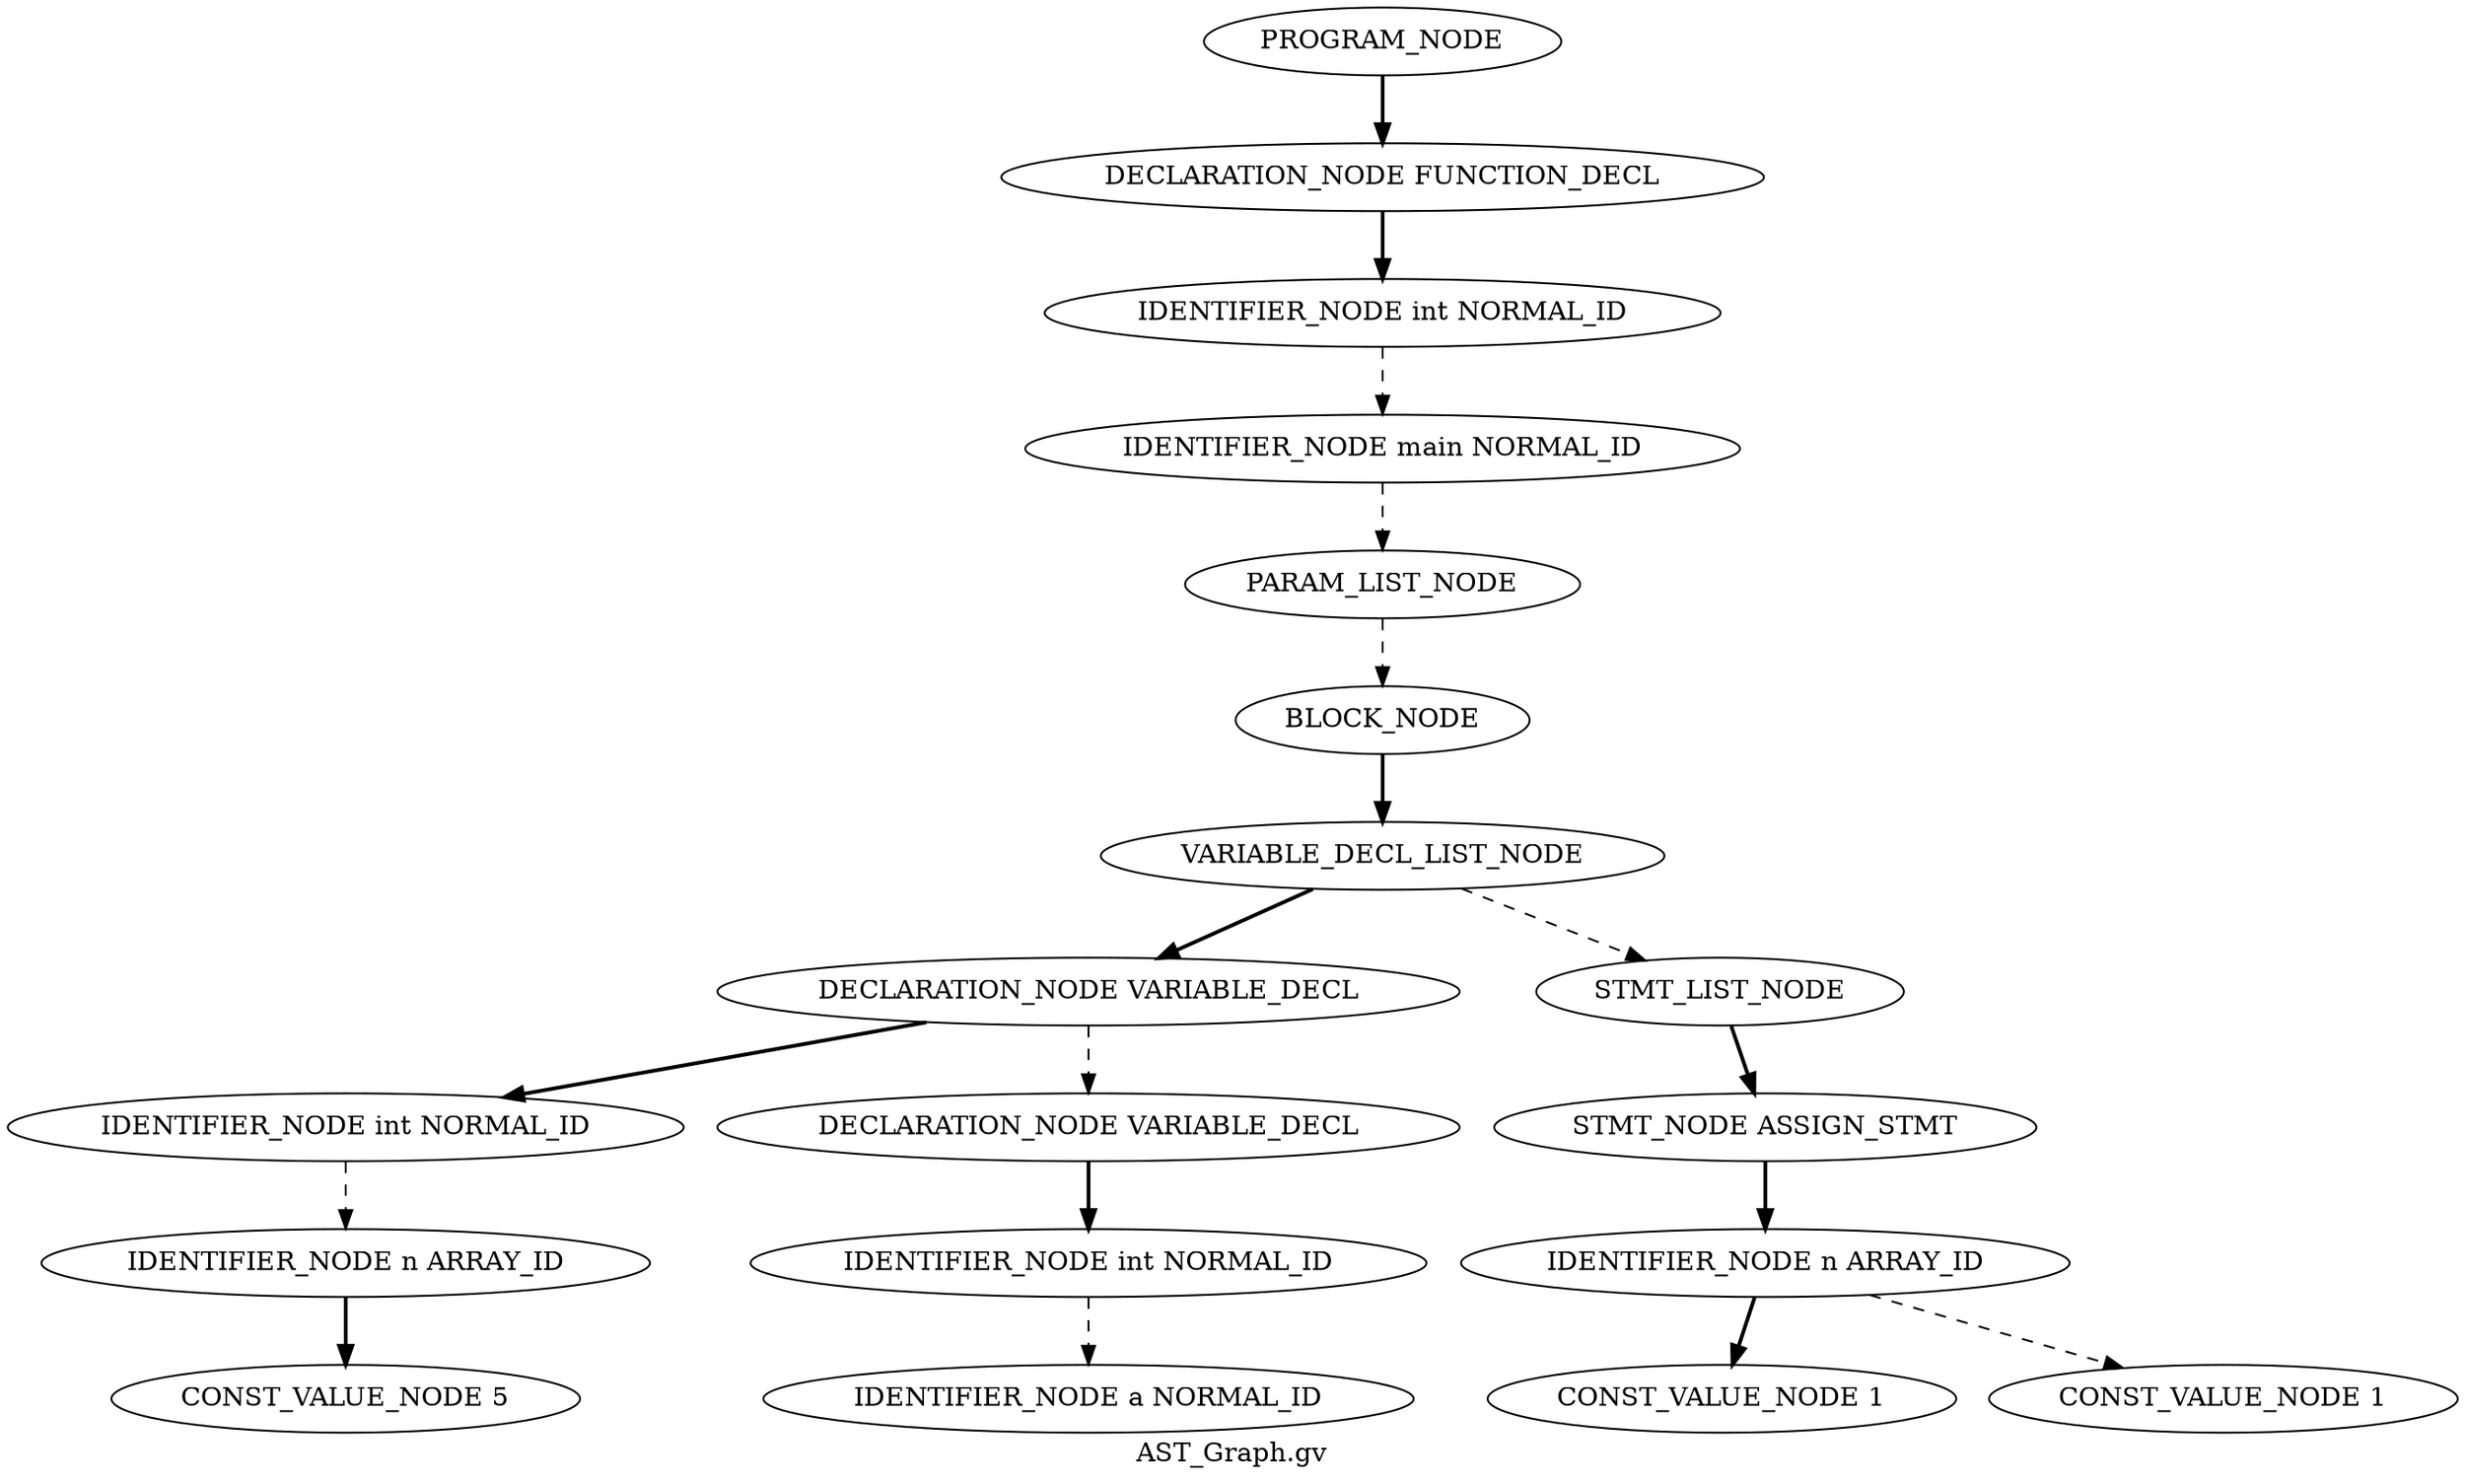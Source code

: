 Digraph AST
{
label = "AST_Graph.gv"
node0 [label ="PROGRAM_NODE"]
node1 [label ="DECLARATION_NODE FUNCTION_DECL"]
node2 [label ="IDENTIFIER_NODE int NORMAL_ID"]
node3 [label ="IDENTIFIER_NODE main NORMAL_ID"]
node4 [label ="PARAM_LIST_NODE"]
node5 [label ="BLOCK_NODE"]
node6 [label ="VARIABLE_DECL_LIST_NODE"]
node7 [label ="DECLARATION_NODE VARIABLE_DECL"]
node8 [label ="IDENTIFIER_NODE int NORMAL_ID"]
node9 [label ="IDENTIFIER_NODE n ARRAY_ID"]
node10 [label ="CONST_VALUE_NODE 5"]
node9 -> node10 [style = bold]
node8 -> node9 [style = dashed]
node7 -> node8 [style = bold]
node11 [label ="DECLARATION_NODE VARIABLE_DECL"]
node12 [label ="IDENTIFIER_NODE int NORMAL_ID"]
node13 [label ="IDENTIFIER_NODE a NORMAL_ID"]
node12 -> node13 [style = dashed]
node11 -> node12 [style = bold]
node7 -> node11 [style = dashed]
node6 -> node7 [style = bold]
node14 [label ="STMT_LIST_NODE"]
node15 [label ="STMT_NODE ASSIGN_STMT"]
node16 [label ="IDENTIFIER_NODE n ARRAY_ID"]
node17 [label ="CONST_VALUE_NODE 1"]
node16 -> node17 [style = bold]
node18 [label ="CONST_VALUE_NODE 1"]
node16 -> node18 [style = dashed]
node15 -> node16 [style = bold]
node14 -> node15 [style = bold]
node6 -> node14 [style = dashed]
node5 -> node6 [style = bold]
node4 -> node5 [style = dashed]
node3 -> node4 [style = dashed]
node2 -> node3 [style = dashed]
node1 -> node2 [style = bold]
node0 -> node1 [style = bold]
}
